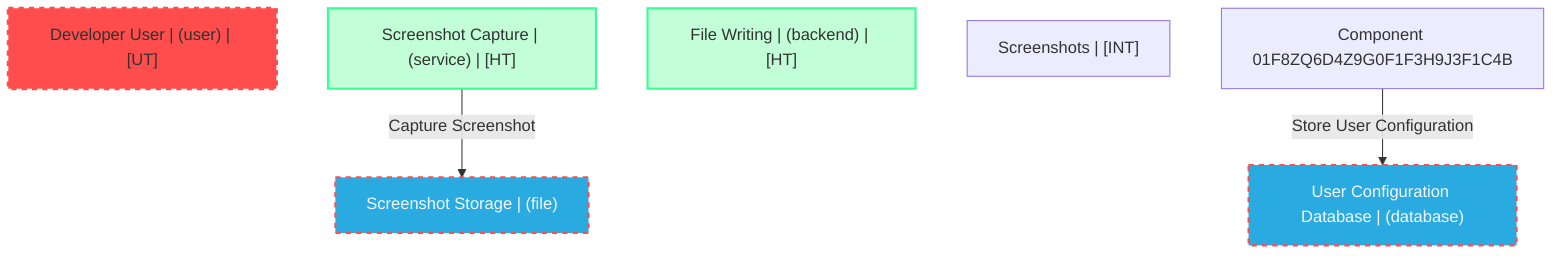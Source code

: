 graph TB
  node_01F8ZQ6D4Z9G0F1F3H9J3F1C4G["Developer User | (user) | [UT]"]:::untrusted
  node_01F8ZQ6D4Z9G0F1F3H9J3F1C4C["Screenshot Capture | (service) | [HT]"]:::highTrust
  node_01F8ZQ6D4Z9G0F1F3H9J3F1C4D["File Writing | (backend) | [HT]"]:::highTrust
  node_01F8ZQ6D4Z9G0F1F3H9J3F1C4E["Screenshot Storage | (file)"]:::dataStore
  node_01F8ZQ6D4Z9G0F1F3H9J3F1C4F["User Configuration Database | (database)"]:::dataStore
  node_01F8ZQ6D4Z9G0F1F3H9J3F1C4A["Screenshots | [INT]"]:::dataAsset,internal
  node_01F8ZQ6D4Z9G0F1F3H9J3F1C4B["Component 01F8ZQ6D4Z9G0F1F3H9J3F1C4B"]:::process,untrusted

  node_01F8ZQ6D4Z9G0F1F3H9J3F1C4C -->|Capture Screenshot| node_01F8ZQ6D4Z9G0F1F3H9J3F1C4E:::unencryptedFlow
  node_01F8ZQ6D4Z9G0F1F3H9J3F1C4B -->|Store User Configuration| node_01F8ZQ6D4Z9G0F1F3H9J3F1C4F:::unencryptedFlow

  classDef externalEntity fill:#FF4C4C,stroke:#FF4C4C,stroke-width:2px,color:#F5F7FA
  classDef process fill:#36FF8F,stroke:#36FF8F,stroke-width:2px,color:#0B0D17
  classDef dataStore fill:#29ABE2,stroke:#29ABE2,stroke-width:2px,color:#F5F7FA
  classDef dataAsset fill:#A259FF,stroke:#c3a4ff,stroke-width:2px,color:#F5F7FA
  classDef untrusted fill:#FF4C4C,stroke:#FF4C4C,stroke-width:3px,stroke-dasharray:5 5
  classDef lowTrust fill:#f77c63,stroke:#f77c63,stroke-width:2px,stroke-dasharray:3 3
  classDef mediumTrust fill:#FFD300,stroke:#FFD300,stroke-width:2px
  classDef highTrust fill:#C2FFD8,stroke:#36FF8F,stroke-width:2px
  classDef veryHighTrust fill:#36FF8F,stroke:#36FF8F,stroke-width:3px
  classDef public fill:#C2FFD8,stroke:#36FF8F,stroke-width:1px
  classDef internal fill:#FFF2B3,stroke:#FFD300,stroke-width:1px
  classDef confidential fill:#FFB3B3,stroke:#FF4C4C,stroke-width:2px
  classDef restricted fill:#FF4C4C,stroke:#FF4C4C,stroke-width:3px
  classDef pii fill:#ffa1ad,stroke:#A259FF,stroke-width:2px
  classDef pci fill:#FF4C4C,stroke:#FF4C4C,stroke-width:3px
  classDef phi fill:#ffa1ad,stroke:#A259FF,stroke-width:3px
  classDef encryptedFlow stroke:#36FF8F,stroke-width:2px
  classDef unencryptedFlow stroke:#FF4C4C,stroke-width:2px,stroke-dasharray:5 5
  classDef authenticatedFlow stroke:#29ABE2,stroke-width:2px
  classDef trustBoundary fill:transparent,stroke:#2E3440,stroke-width:3px,stroke-dasharray:10 5